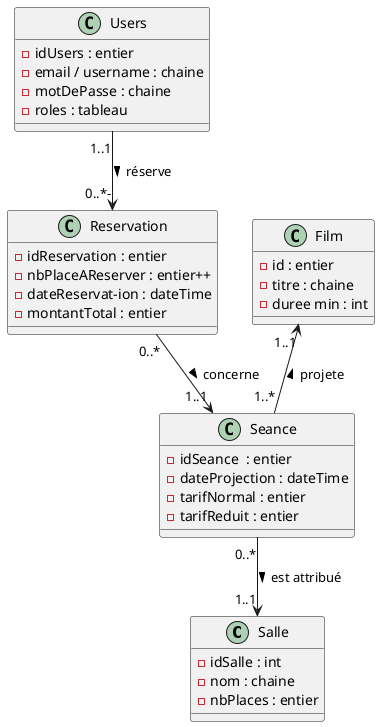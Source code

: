 @startuml
'https://plantuml.com/class-diagram
'skinparam classAttributeIconSize 0


Class Salle {
- idSalle : int
- nom : chaine
- nbPlaces : entier
}


Class Seance {
- idSeance  : entier
- dateProjection : dateTime
- tarifNormal : entier
- tarifReduit : entier
}


Class Users {
- idUsers : entier
- email / username : chaine
- motDePasse : chaine
- roles : tableau
}

Class Reservation {
- idReservation : entier
- nbPlaceAReserver : entier++
- dateReservat-ion : dateTime
- montantTotal : entier
}

Class Film {
- id : entier
- titre : chaine
- duree min : int
}



Seance "0..*" --> "1..1" Salle : est attribué >
Film "1..1" <-- "1..*" Seance : projete <
Users "1..1" --> "0..*-" Reservation : réserve >
Reservation "0..*" --> "1..1" Seance : concerne >
@enduml




